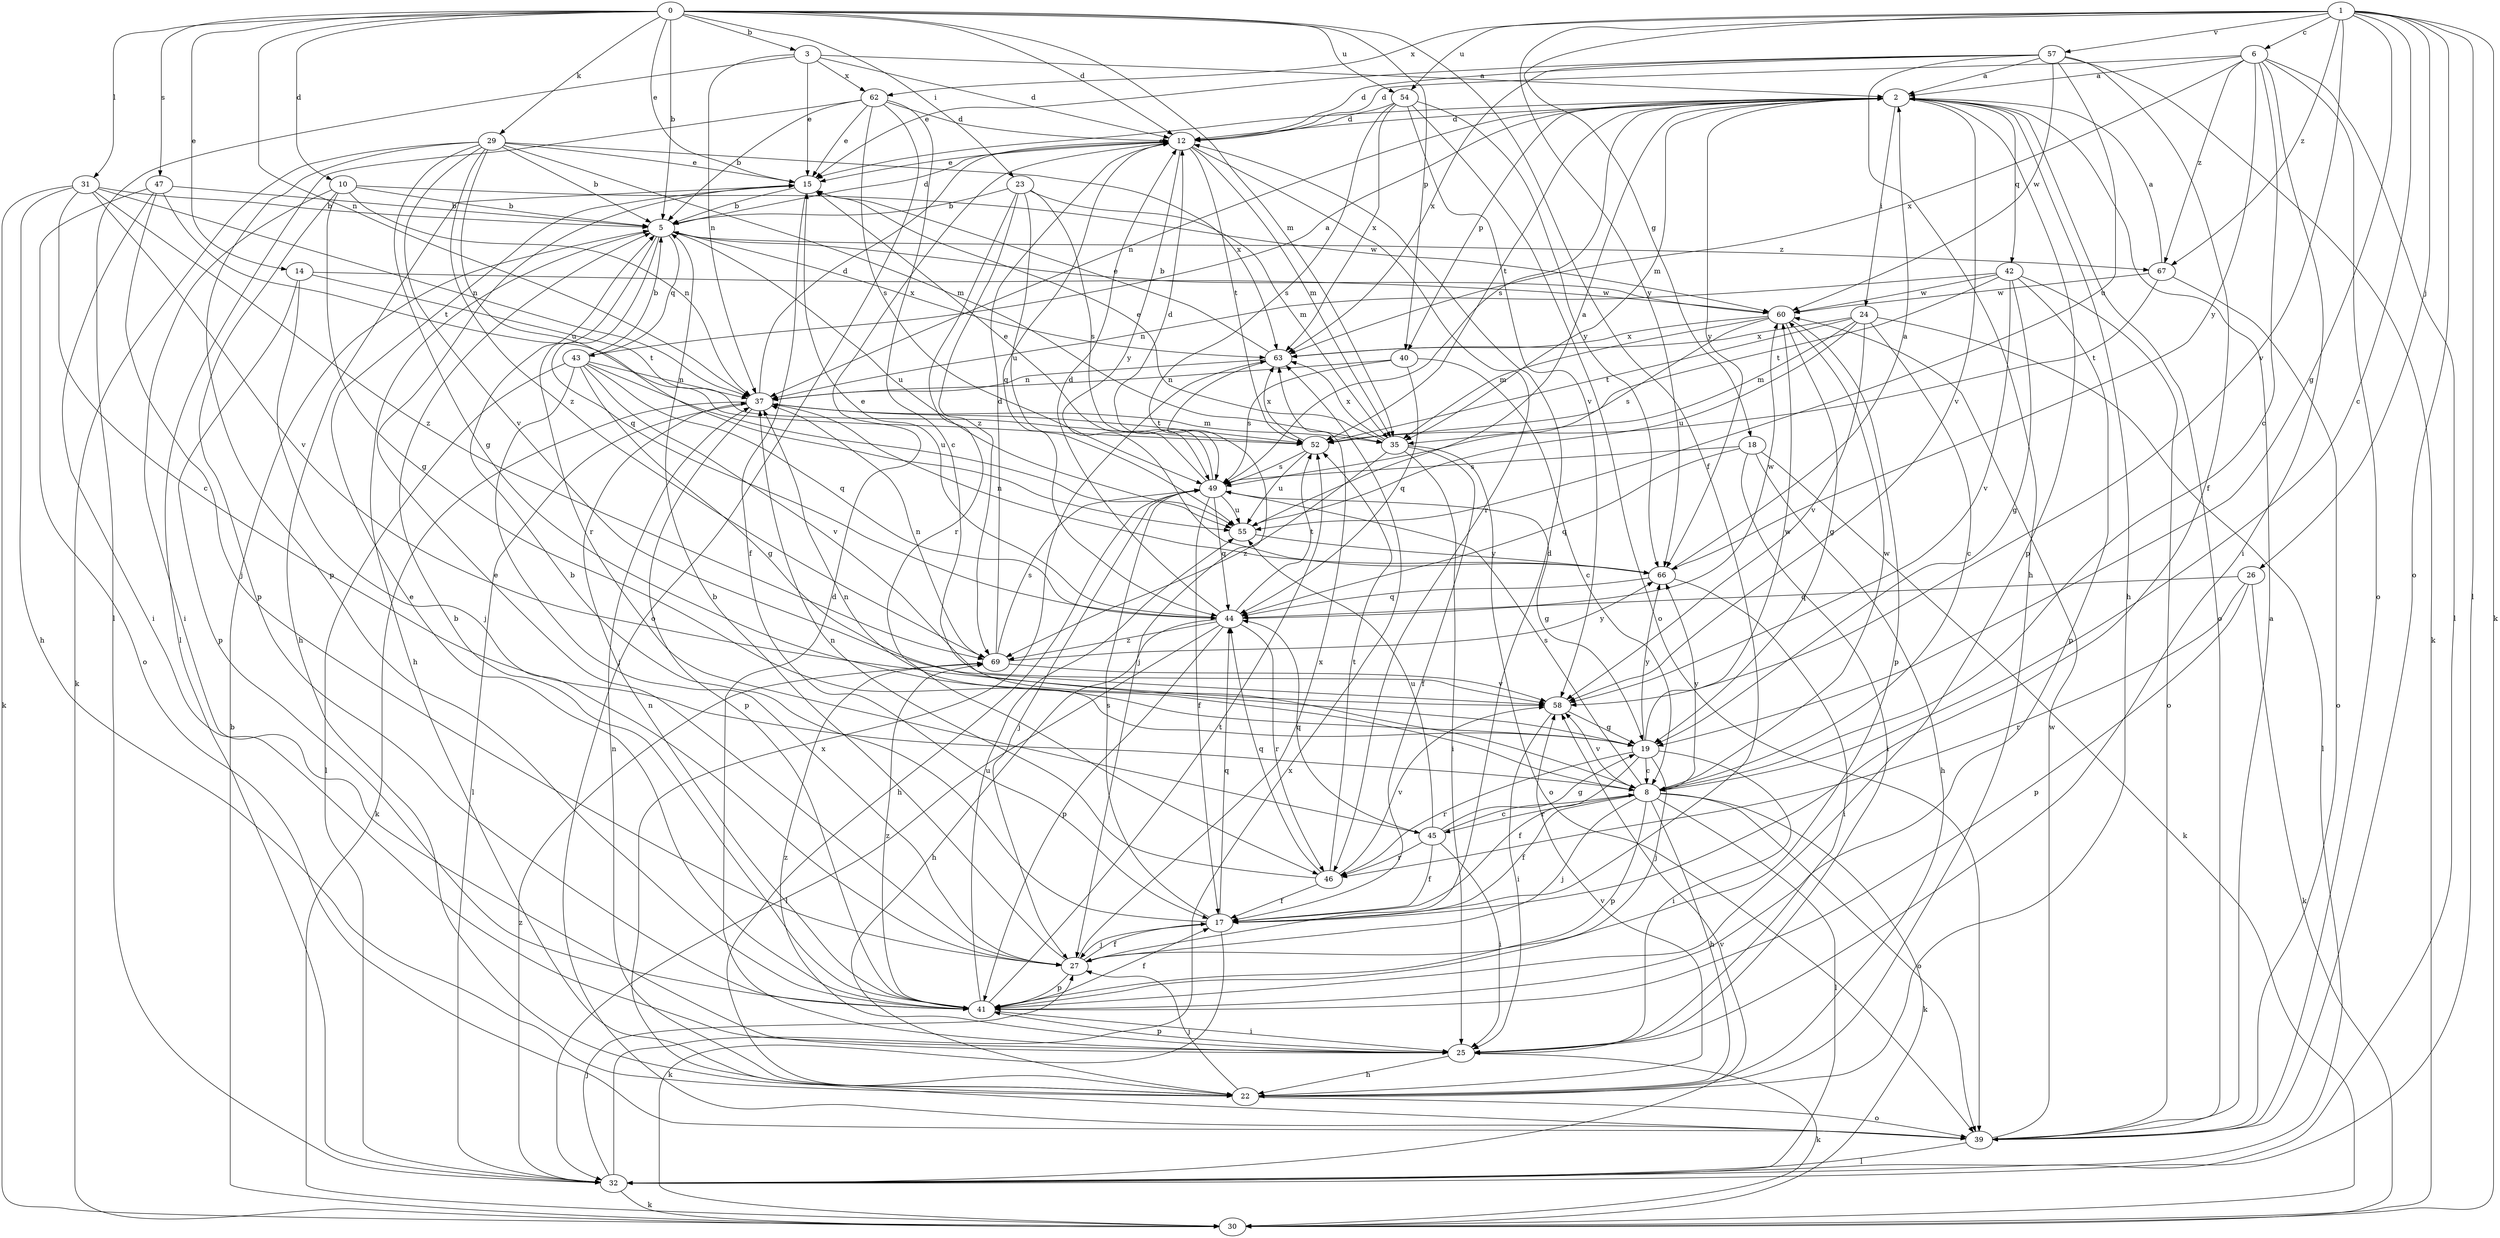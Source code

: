 strict digraph  {
0;
1;
2;
3;
5;
6;
8;
10;
12;
14;
15;
17;
18;
19;
22;
23;
24;
25;
26;
27;
29;
30;
31;
32;
35;
37;
39;
40;
41;
42;
43;
44;
45;
46;
47;
49;
52;
54;
55;
57;
58;
60;
62;
63;
66;
67;
69;
0 -> 3  [label=b];
0 -> 5  [label=b];
0 -> 10  [label=d];
0 -> 12  [label=d];
0 -> 14  [label=e];
0 -> 15  [label=e];
0 -> 17  [label=f];
0 -> 23  [label=i];
0 -> 29  [label=k];
0 -> 31  [label=l];
0 -> 35  [label=m];
0 -> 37  [label=n];
0 -> 40  [label=p];
0 -> 47  [label=s];
0 -> 54  [label=u];
1 -> 6  [label=c];
1 -> 8  [label=c];
1 -> 18  [label=g];
1 -> 19  [label=g];
1 -> 26  [label=j];
1 -> 30  [label=k];
1 -> 32  [label=l];
1 -> 39  [label=o];
1 -> 54  [label=u];
1 -> 57  [label=v];
1 -> 58  [label=v];
1 -> 62  [label=x];
1 -> 66  [label=y];
1 -> 67  [label=z];
2 -> 12  [label=d];
2 -> 15  [label=e];
2 -> 22  [label=h];
2 -> 24  [label=i];
2 -> 35  [label=m];
2 -> 37  [label=n];
2 -> 39  [label=o];
2 -> 40  [label=p];
2 -> 41  [label=p];
2 -> 42  [label=q];
2 -> 49  [label=s];
2 -> 52  [label=t];
2 -> 58  [label=v];
2 -> 66  [label=y];
3 -> 2  [label=a];
3 -> 12  [label=d];
3 -> 15  [label=e];
3 -> 32  [label=l];
3 -> 37  [label=n];
3 -> 62  [label=x];
5 -> 12  [label=d];
5 -> 22  [label=h];
5 -> 43  [label=q];
5 -> 44  [label=q];
5 -> 45  [label=r];
5 -> 55  [label=u];
5 -> 63  [label=x];
5 -> 67  [label=z];
6 -> 2  [label=a];
6 -> 8  [label=c];
6 -> 12  [label=d];
6 -> 25  [label=i];
6 -> 32  [label=l];
6 -> 39  [label=o];
6 -> 63  [label=x];
6 -> 66  [label=y];
6 -> 67  [label=z];
8 -> 17  [label=f];
8 -> 22  [label=h];
8 -> 27  [label=j];
8 -> 30  [label=k];
8 -> 32  [label=l];
8 -> 37  [label=n];
8 -> 39  [label=o];
8 -> 41  [label=p];
8 -> 45  [label=r];
8 -> 49  [label=s];
8 -> 58  [label=v];
8 -> 60  [label=w];
8 -> 66  [label=y];
10 -> 5  [label=b];
10 -> 19  [label=g];
10 -> 25  [label=i];
10 -> 37  [label=n];
10 -> 41  [label=p];
10 -> 60  [label=w];
12 -> 15  [label=e];
12 -> 35  [label=m];
12 -> 44  [label=q];
12 -> 46  [label=r];
12 -> 52  [label=t];
12 -> 66  [label=y];
14 -> 27  [label=j];
14 -> 41  [label=p];
14 -> 52  [label=t];
14 -> 60  [label=w];
15 -> 5  [label=b];
15 -> 17  [label=f];
15 -> 22  [label=h];
17 -> 5  [label=b];
17 -> 27  [label=j];
17 -> 30  [label=k];
17 -> 44  [label=q];
17 -> 49  [label=s];
18 -> 22  [label=h];
18 -> 25  [label=i];
18 -> 30  [label=k];
18 -> 44  [label=q];
18 -> 49  [label=s];
19 -> 8  [label=c];
19 -> 17  [label=f];
19 -> 25  [label=i];
19 -> 27  [label=j];
19 -> 46  [label=r];
19 -> 60  [label=w];
19 -> 66  [label=y];
22 -> 27  [label=j];
22 -> 37  [label=n];
22 -> 39  [label=o];
22 -> 58  [label=v];
23 -> 5  [label=b];
23 -> 35  [label=m];
23 -> 46  [label=r];
23 -> 49  [label=s];
23 -> 55  [label=u];
23 -> 69  [label=z];
24 -> 8  [label=c];
24 -> 32  [label=l];
24 -> 35  [label=m];
24 -> 52  [label=t];
24 -> 55  [label=u];
24 -> 58  [label=v];
24 -> 63  [label=x];
25 -> 12  [label=d];
25 -> 22  [label=h];
25 -> 30  [label=k];
25 -> 41  [label=p];
25 -> 69  [label=z];
26 -> 30  [label=k];
26 -> 41  [label=p];
26 -> 44  [label=q];
26 -> 46  [label=r];
27 -> 5  [label=b];
27 -> 12  [label=d];
27 -> 15  [label=e];
27 -> 17  [label=f];
27 -> 41  [label=p];
27 -> 63  [label=x];
29 -> 5  [label=b];
29 -> 15  [label=e];
29 -> 19  [label=g];
29 -> 30  [label=k];
29 -> 35  [label=m];
29 -> 41  [label=p];
29 -> 55  [label=u];
29 -> 58  [label=v];
29 -> 63  [label=x];
29 -> 69  [label=z];
30 -> 5  [label=b];
31 -> 5  [label=b];
31 -> 8  [label=c];
31 -> 22  [label=h];
31 -> 30  [label=k];
31 -> 37  [label=n];
31 -> 58  [label=v];
31 -> 69  [label=z];
32 -> 27  [label=j];
32 -> 30  [label=k];
32 -> 58  [label=v];
32 -> 63  [label=x];
32 -> 69  [label=z];
35 -> 15  [label=e];
35 -> 17  [label=f];
35 -> 25  [label=i];
35 -> 39  [label=o];
35 -> 63  [label=x];
35 -> 69  [label=z];
37 -> 12  [label=d];
37 -> 30  [label=k];
37 -> 32  [label=l];
37 -> 35  [label=m];
37 -> 41  [label=p];
37 -> 52  [label=t];
39 -> 2  [label=a];
39 -> 32  [label=l];
39 -> 60  [label=w];
39 -> 63  [label=x];
40 -> 8  [label=c];
40 -> 37  [label=n];
40 -> 44  [label=q];
40 -> 49  [label=s];
41 -> 5  [label=b];
41 -> 15  [label=e];
41 -> 17  [label=f];
41 -> 25  [label=i];
41 -> 37  [label=n];
41 -> 52  [label=t];
41 -> 55  [label=u];
41 -> 69  [label=z];
42 -> 19  [label=g];
42 -> 37  [label=n];
42 -> 39  [label=o];
42 -> 41  [label=p];
42 -> 52  [label=t];
42 -> 58  [label=v];
42 -> 60  [label=w];
43 -> 2  [label=a];
43 -> 5  [label=b];
43 -> 19  [label=g];
43 -> 27  [label=j];
43 -> 32  [label=l];
43 -> 37  [label=n];
43 -> 44  [label=q];
43 -> 55  [label=u];
43 -> 58  [label=v];
44 -> 12  [label=d];
44 -> 15  [label=e];
44 -> 22  [label=h];
44 -> 32  [label=l];
44 -> 41  [label=p];
44 -> 46  [label=r];
44 -> 52  [label=t];
44 -> 60  [label=w];
44 -> 69  [label=z];
45 -> 8  [label=c];
45 -> 17  [label=f];
45 -> 19  [label=g];
45 -> 25  [label=i];
45 -> 44  [label=q];
45 -> 46  [label=r];
45 -> 55  [label=u];
46 -> 17  [label=f];
46 -> 37  [label=n];
46 -> 44  [label=q];
46 -> 52  [label=t];
46 -> 58  [label=v];
47 -> 5  [label=b];
47 -> 25  [label=i];
47 -> 27  [label=j];
47 -> 39  [label=o];
47 -> 52  [label=t];
49 -> 12  [label=d];
49 -> 15  [label=e];
49 -> 17  [label=f];
49 -> 19  [label=g];
49 -> 22  [label=h];
49 -> 27  [label=j];
49 -> 44  [label=q];
49 -> 55  [label=u];
52 -> 49  [label=s];
52 -> 55  [label=u];
52 -> 63  [label=x];
54 -> 12  [label=d];
54 -> 39  [label=o];
54 -> 49  [label=s];
54 -> 58  [label=v];
54 -> 63  [label=x];
54 -> 66  [label=y];
55 -> 2  [label=a];
55 -> 66  [label=y];
57 -> 2  [label=a];
57 -> 12  [label=d];
57 -> 15  [label=e];
57 -> 17  [label=f];
57 -> 22  [label=h];
57 -> 30  [label=k];
57 -> 55  [label=u];
57 -> 60  [label=w];
57 -> 63  [label=x];
58 -> 19  [label=g];
58 -> 25  [label=i];
60 -> 5  [label=b];
60 -> 19  [label=g];
60 -> 35  [label=m];
60 -> 41  [label=p];
60 -> 49  [label=s];
60 -> 63  [label=x];
62 -> 5  [label=b];
62 -> 8  [label=c];
62 -> 12  [label=d];
62 -> 15  [label=e];
62 -> 32  [label=l];
62 -> 39  [label=o];
62 -> 49  [label=s];
63 -> 15  [label=e];
63 -> 27  [label=j];
63 -> 37  [label=n];
66 -> 2  [label=a];
66 -> 25  [label=i];
66 -> 37  [label=n];
66 -> 44  [label=q];
67 -> 2  [label=a];
67 -> 39  [label=o];
67 -> 52  [label=t];
67 -> 60  [label=w];
69 -> 12  [label=d];
69 -> 37  [label=n];
69 -> 49  [label=s];
69 -> 58  [label=v];
69 -> 66  [label=y];
}

